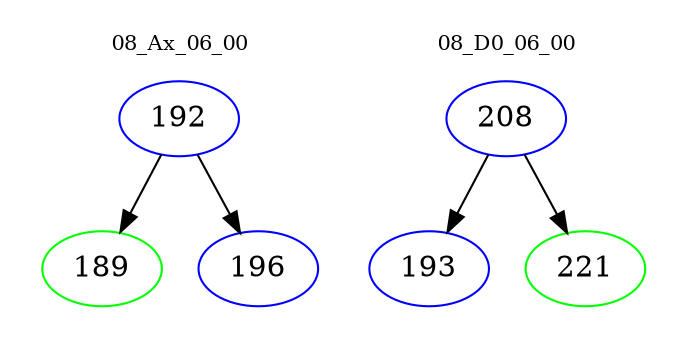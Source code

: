 digraph{
subgraph cluster_0 {
color = white
label = "08_Ax_06_00";
fontsize=10;
T0_192 [label="192", color="blue"]
T0_192 -> T0_189 [color="black"]
T0_189 [label="189", color="green"]
T0_192 -> T0_196 [color="black"]
T0_196 [label="196", color="blue"]
}
subgraph cluster_1 {
color = white
label = "08_D0_06_00";
fontsize=10;
T1_208 [label="208", color="blue"]
T1_208 -> T1_193 [color="black"]
T1_193 [label="193", color="blue"]
T1_208 -> T1_221 [color="black"]
T1_221 [label="221", color="green"]
}
}
